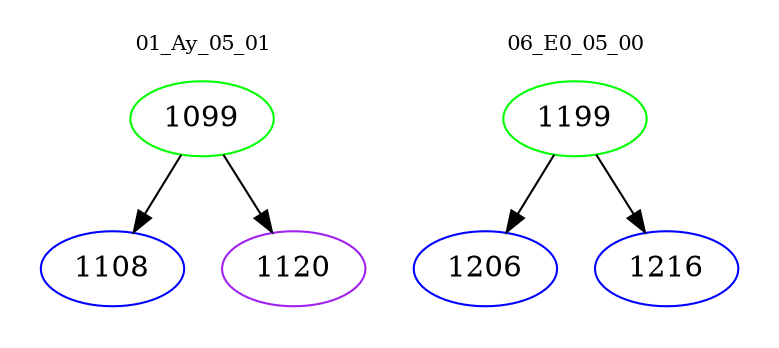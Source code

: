 digraph{
subgraph cluster_0 {
color = white
label = "01_Ay_05_01";
fontsize=10;
T0_1099 [label="1099", color="green"]
T0_1099 -> T0_1108 [color="black"]
T0_1108 [label="1108", color="blue"]
T0_1099 -> T0_1120 [color="black"]
T0_1120 [label="1120", color="purple"]
}
subgraph cluster_1 {
color = white
label = "06_E0_05_00";
fontsize=10;
T1_1199 [label="1199", color="green"]
T1_1199 -> T1_1206 [color="black"]
T1_1206 [label="1206", color="blue"]
T1_1199 -> T1_1216 [color="black"]
T1_1216 [label="1216", color="blue"]
}
}
